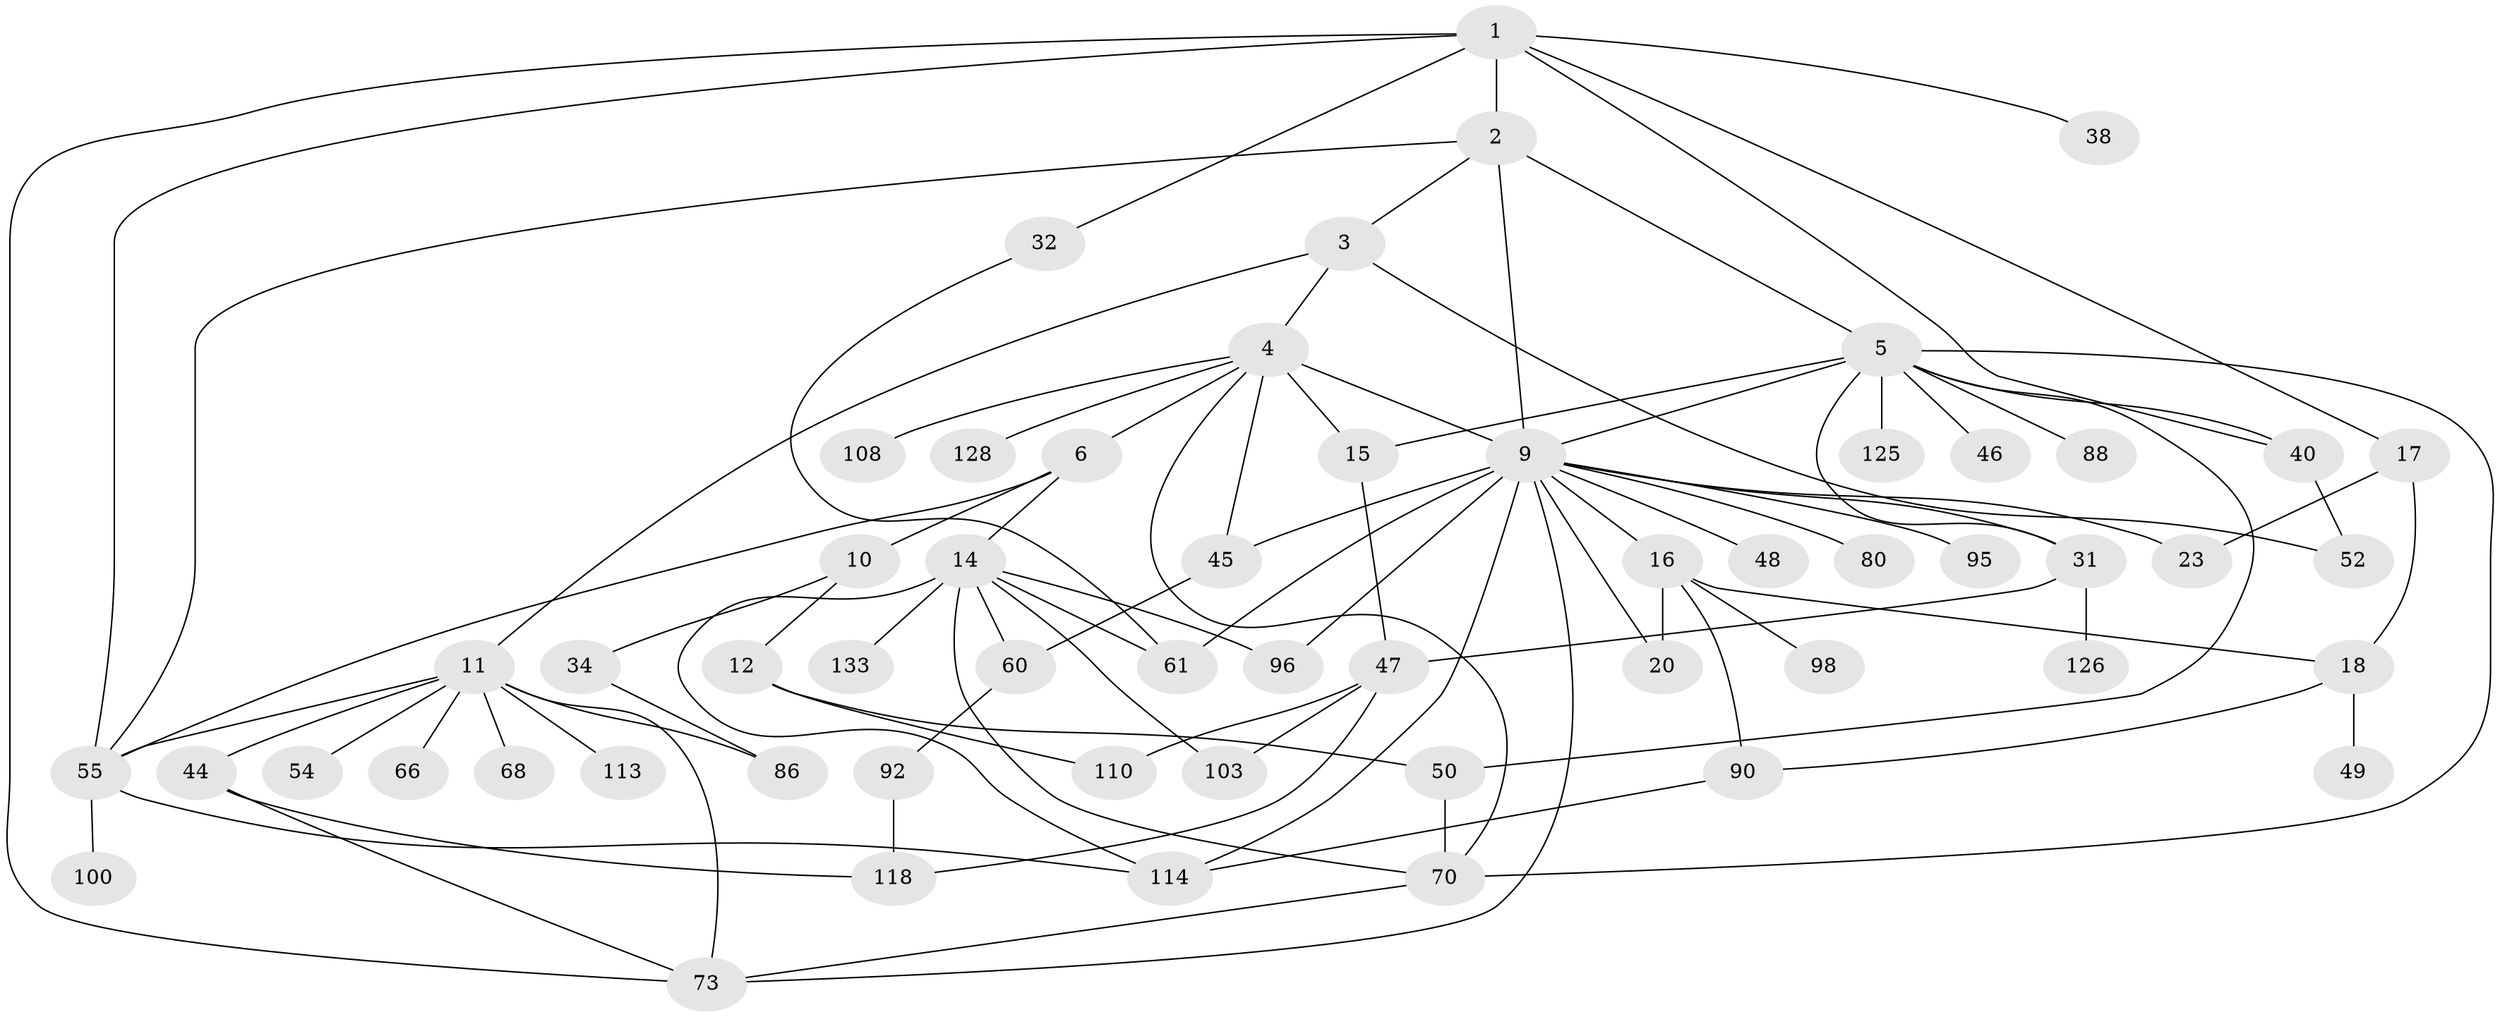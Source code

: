 // original degree distribution, {5: 0.06993006993006994, 7: 0.013986013986013986, 4: 0.1258741258741259, 8: 0.006993006993006993, 3: 0.16783216783216784, 2: 0.3146853146853147, 6: 0.006993006993006993, 9: 0.006993006993006993, 1: 0.2867132867132867}
// Generated by graph-tools (version 1.1) at 2025/17/03/04/25 18:17:01]
// undirected, 57 vertices, 91 edges
graph export_dot {
graph [start="1"]
  node [color=gray90,style=filled];
  1 [super="+13+111+8"];
  2 [super="+56+36+112+79"];
  3 [super="+39"];
  4 [super="+35+27"];
  5 [super="+76+22+7"];
  6;
  9 [super="+101+19+33+30+75"];
  10;
  11 [super="+25+43+81"];
  12 [super="+123+42"];
  14 [super="+104+57"];
  15 [super="+87"];
  16 [super="+29"];
  17 [super="+67"];
  18 [super="+28+99"];
  20;
  23;
  31 [super="+65+131"];
  32;
  34;
  38 [super="+85"];
  40;
  44 [super="+69+63"];
  45 [super="+142+139"];
  46;
  47 [super="+58+121+141"];
  48 [super="+82+89"];
  49 [super="+93+62+124"];
  50;
  52 [super="+91"];
  54;
  55 [super="+115+71"];
  60 [super="+64"];
  61 [super="+84"];
  66;
  68;
  70 [super="+130+97"];
  73 [super="+107"];
  80;
  86;
  88;
  90;
  92;
  95;
  96;
  98;
  100;
  103 [super="+135"];
  108;
  110;
  113;
  114 [super="+127+120"];
  118 [super="+119"];
  125;
  126;
  128;
  133;
  1 -- 2;
  1 -- 17;
  1 -- 55;
  1 -- 73;
  1 -- 40;
  1 -- 32;
  1 -- 38;
  2 -- 3;
  2 -- 5;
  2 -- 9;
  2 -- 55;
  3 -- 4;
  3 -- 11;
  3 -- 52;
  4 -- 6;
  4 -- 9 [weight=3];
  4 -- 108;
  4 -- 15;
  4 -- 128;
  4 -- 45;
  4 -- 70;
  5 -- 9;
  5 -- 15;
  5 -- 46;
  5 -- 40;
  5 -- 88;
  5 -- 125 [weight=2];
  5 -- 31;
  5 -- 50;
  5 -- 70;
  6 -- 10;
  6 -- 14;
  6 -- 55;
  9 -- 16;
  9 -- 80;
  9 -- 20;
  9 -- 23;
  9 -- 61;
  9 -- 95;
  9 -- 48;
  9 -- 45;
  9 -- 73;
  9 -- 31;
  9 -- 96;
  9 -- 114;
  10 -- 12;
  10 -- 34;
  11 -- 54;
  11 -- 44;
  11 -- 68;
  11 -- 73;
  11 -- 66;
  11 -- 113;
  11 -- 86;
  11 -- 55;
  12 -- 110;
  12 -- 50;
  14 -- 114;
  14 -- 133;
  14 -- 70;
  14 -- 60;
  14 -- 96;
  14 -- 103;
  14 -- 61;
  15 -- 47;
  16 -- 20;
  16 -- 18;
  16 -- 90;
  16 -- 98;
  17 -- 18;
  17 -- 23;
  18 -- 49;
  18 -- 90;
  31 -- 47;
  31 -- 126;
  32 -- 61;
  34 -- 86;
  40 -- 52;
  44 -- 73;
  44 -- 118;
  45 -- 60;
  47 -- 110;
  47 -- 103;
  47 -- 118;
  50 -- 70;
  55 -- 100;
  55 -- 114;
  60 -- 92;
  70 -- 73;
  90 -- 114;
  92 -- 118;
}
